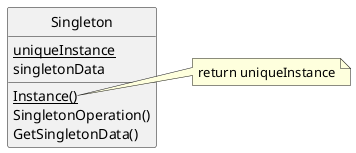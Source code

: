 ﻿@startuml
skinparam style strictuml
skinparam backgroundColor transparent
skinparam defaultFontName Arial
skinparam style strictuml

skinparam noteFontName Courier New

hide empty members
class Singleton {
  {static} uniqueInstance
  singletonData
  {static} Instance()
  SingletonOperation()
  GetSingletonData()
}
note right of Singleton::Instance()
return uniqueInstance
end note
@enduml